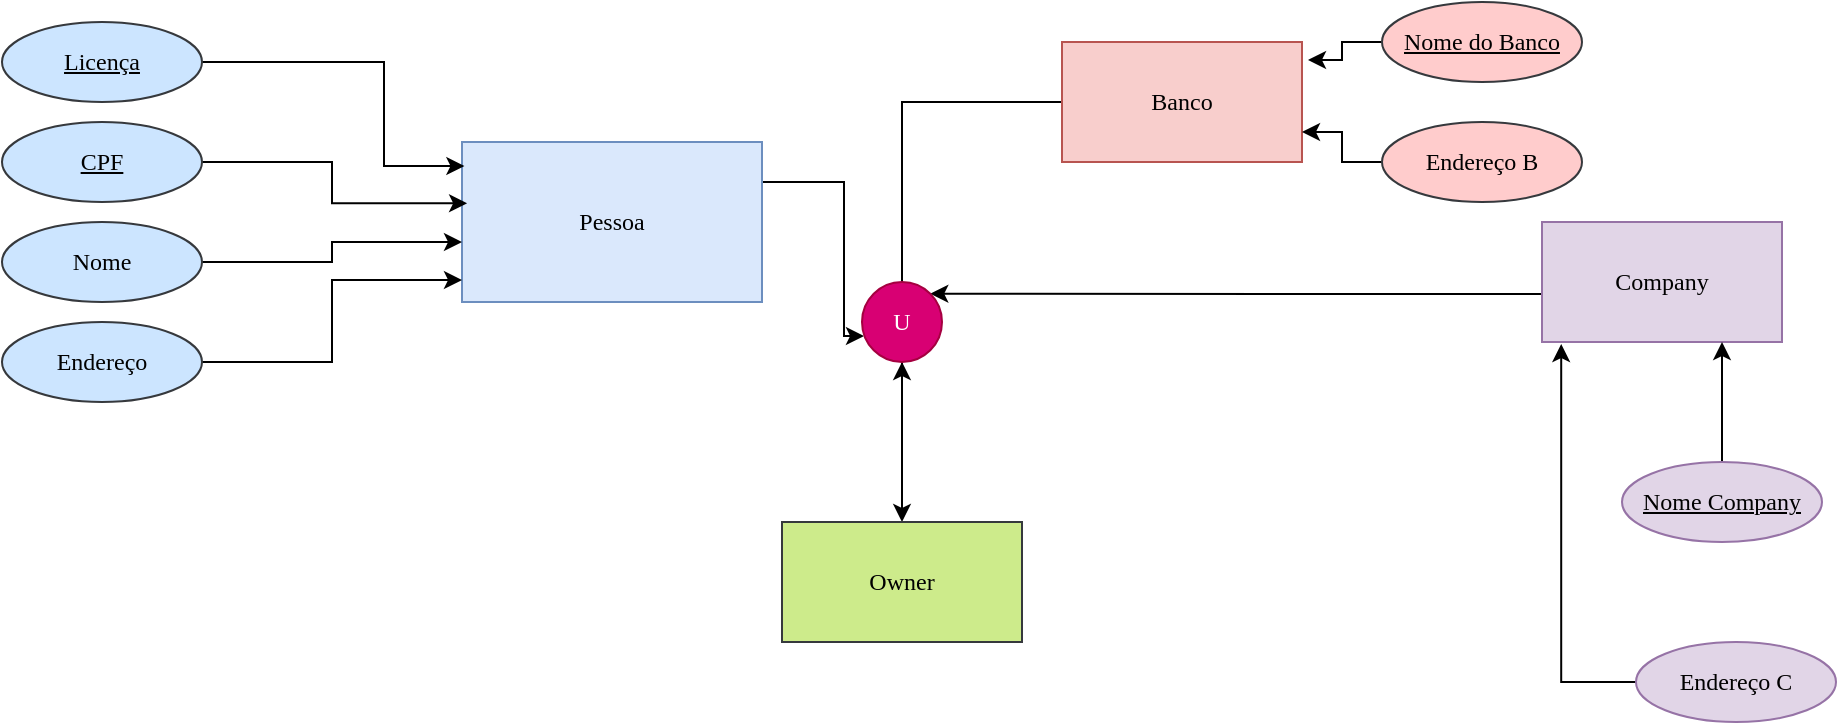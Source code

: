 <mxfile version="20.2.7" type="github"><diagram id="xz9qLdkSwO25bBrm6wnm" name="Página-1"><mxGraphModel dx="1021" dy="529" grid="1" gridSize="10" guides="1" tooltips="1" connect="1" arrows="1" fold="1" page="1" pageScale="1" pageWidth="827" pageHeight="1169" math="0" shadow="0"><root><mxCell id="0"/><mxCell id="1" parent="0"/><mxCell id="TR0QHXEJedXVdYTKlSn2-9" style="edgeStyle=orthogonalEdgeStyle;rounded=0;orthogonalLoop=1;jettySize=auto;html=1;entryX=0.025;entryY=0.675;entryDx=0;entryDy=0;entryPerimeter=0;fontFamily=Times New Roman;" edge="1" parent="1" source="TR0QHXEJedXVdYTKlSn2-1" target="TR0QHXEJedXVdYTKlSn2-4"><mxGeometry relative="1" as="geometry"><Array as="points"><mxPoint x="431" y="90"/></Array></mxGeometry></mxCell><mxCell id="TR0QHXEJedXVdYTKlSn2-1" value="Pessoa" style="rounded=0;whiteSpace=wrap;html=1;fillColor=#dae8fc;strokeColor=#6c8ebf;fontFamily=Times New Roman;" vertex="1" parent="1"><mxGeometry x="240" y="70" width="150" height="80" as="geometry"/></mxCell><mxCell id="TR0QHXEJedXVdYTKlSn2-10" style="edgeStyle=orthogonalEdgeStyle;rounded=0;orthogonalLoop=1;jettySize=auto;html=1;fontFamily=Times New Roman;" edge="1" parent="1" source="TR0QHXEJedXVdYTKlSn2-2" target="TR0QHXEJedXVdYTKlSn2-4"><mxGeometry relative="1" as="geometry"><Array as="points"><mxPoint x="460" y="50"/><mxPoint x="460" y="250"/></Array></mxGeometry></mxCell><mxCell id="TR0QHXEJedXVdYTKlSn2-2" value="Banco" style="rounded=0;whiteSpace=wrap;html=1;fontFamily=Times New Roman;fillColor=#f8cecc;strokeColor=#b85450;" vertex="1" parent="1"><mxGeometry x="540" y="20" width="120" height="60" as="geometry"/></mxCell><mxCell id="TR0QHXEJedXVdYTKlSn2-27" style="edgeStyle=orthogonalEdgeStyle;rounded=0;orthogonalLoop=1;jettySize=auto;html=1;entryX=1;entryY=0;entryDx=0;entryDy=0;fontFamily=Times New Roman;" edge="1" parent="1" source="TR0QHXEJedXVdYTKlSn2-3" target="TR0QHXEJedXVdYTKlSn2-4"><mxGeometry relative="1" as="geometry"><Array as="points"><mxPoint x="710" y="146"/><mxPoint x="710" y="146"/></Array></mxGeometry></mxCell><mxCell id="TR0QHXEJedXVdYTKlSn2-3" value="Company" style="rounded=0;whiteSpace=wrap;html=1;fontFamily=Times New Roman;fillColor=#e1d5e7;strokeColor=#9673a6;" vertex="1" parent="1"><mxGeometry x="780" y="110" width="120" height="60" as="geometry"/></mxCell><mxCell id="TR0QHXEJedXVdYTKlSn2-13" style="edgeStyle=orthogonalEdgeStyle;rounded=0;orthogonalLoop=1;jettySize=auto;html=1;exitX=0.5;exitY=1;exitDx=0;exitDy=0;entryX=0.5;entryY=0;entryDx=0;entryDy=0;fontFamily=Times New Roman;" edge="1" parent="1" source="TR0QHXEJedXVdYTKlSn2-4" target="TR0QHXEJedXVdYTKlSn2-12"><mxGeometry relative="1" as="geometry"/></mxCell><mxCell id="TR0QHXEJedXVdYTKlSn2-4" value="U" style="ellipse;whiteSpace=wrap;html=1;aspect=fixed;fontFamily=Times New Roman;fillColor=#d80073;fontColor=#ffffff;strokeColor=#A50040;" vertex="1" parent="1"><mxGeometry x="440" y="140" width="40" height="40" as="geometry"/></mxCell><mxCell id="TR0QHXEJedXVdYTKlSn2-12" value="Owner" style="rounded=0;whiteSpace=wrap;html=1;fontFamily=Times New Roman;fillColor=#cdeb8b;strokeColor=#36393d;" vertex="1" parent="1"><mxGeometry x="400" y="260" width="120" height="60" as="geometry"/></mxCell><mxCell id="TR0QHXEJedXVdYTKlSn2-18" style="edgeStyle=orthogonalEdgeStyle;rounded=0;orthogonalLoop=1;jettySize=auto;html=1;entryX=0.008;entryY=0.15;entryDx=0;entryDy=0;entryPerimeter=0;fontFamily=Times New Roman;" edge="1" parent="1" source="TR0QHXEJedXVdYTKlSn2-14" target="TR0QHXEJedXVdYTKlSn2-1"><mxGeometry relative="1" as="geometry"><Array as="points"><mxPoint x="201" y="30"/></Array></mxGeometry></mxCell><mxCell id="TR0QHXEJedXVdYTKlSn2-14" value="Licença" style="ellipse;whiteSpace=wrap;html=1;align=center;fontStyle=4;fontFamily=Times New Roman;fillColor=#cce5ff;strokeColor=#36393d;" vertex="1" parent="1"><mxGeometry x="10" y="10" width="100" height="40" as="geometry"/></mxCell><mxCell id="TR0QHXEJedXVdYTKlSn2-19" style="edgeStyle=orthogonalEdgeStyle;rounded=0;orthogonalLoop=1;jettySize=auto;html=1;entryX=0.017;entryY=0.383;entryDx=0;entryDy=0;entryPerimeter=0;fontFamily=Times New Roman;" edge="1" parent="1" source="TR0QHXEJedXVdYTKlSn2-15" target="TR0QHXEJedXVdYTKlSn2-1"><mxGeometry relative="1" as="geometry"/></mxCell><mxCell id="TR0QHXEJedXVdYTKlSn2-15" value="CPF" style="ellipse;whiteSpace=wrap;html=1;align=center;fontStyle=4;fontFamily=Times New Roman;fillColor=#cce5ff;strokeColor=#36393d;" vertex="1" parent="1"><mxGeometry x="10" y="60" width="100" height="40" as="geometry"/></mxCell><mxCell id="TR0QHXEJedXVdYTKlSn2-22" style="edgeStyle=orthogonalEdgeStyle;rounded=0;orthogonalLoop=1;jettySize=auto;html=1;entryX=0;entryY=0.625;entryDx=0;entryDy=0;fontFamily=Times New Roman;entryPerimeter=0;" edge="1" parent="1" source="TR0QHXEJedXVdYTKlSn2-16" target="TR0QHXEJedXVdYTKlSn2-1"><mxGeometry relative="1" as="geometry"/></mxCell><mxCell id="TR0QHXEJedXVdYTKlSn2-16" value="Nome" style="ellipse;whiteSpace=wrap;html=1;align=center;fontFamily=Times New Roman;fillColor=#cce5ff;strokeColor=#36393d;" vertex="1" parent="1"><mxGeometry x="10" y="110" width="100" height="40" as="geometry"/></mxCell><mxCell id="TR0QHXEJedXVdYTKlSn2-21" style="edgeStyle=orthogonalEdgeStyle;rounded=0;orthogonalLoop=1;jettySize=auto;html=1;fontFamily=Times New Roman;entryX=0;entryY=0.863;entryDx=0;entryDy=0;entryPerimeter=0;" edge="1" parent="1" source="TR0QHXEJedXVdYTKlSn2-17" target="TR0QHXEJedXVdYTKlSn2-1"><mxGeometry relative="1" as="geometry"><mxPoint x="200" y="140" as="targetPoint"/></mxGeometry></mxCell><mxCell id="TR0QHXEJedXVdYTKlSn2-17" value="Endereço" style="ellipse;whiteSpace=wrap;html=1;align=center;fontFamily=Times New Roman;fillColor=#cce5ff;strokeColor=#36393d;" vertex="1" parent="1"><mxGeometry x="10" y="160" width="100" height="40" as="geometry"/></mxCell><mxCell id="TR0QHXEJedXVdYTKlSn2-25" style="edgeStyle=orthogonalEdgeStyle;rounded=0;orthogonalLoop=1;jettySize=auto;html=1;entryX=1.025;entryY=0.15;entryDx=0;entryDy=0;entryPerimeter=0;fontFamily=Times New Roman;" edge="1" parent="1" source="TR0QHXEJedXVdYTKlSn2-23" target="TR0QHXEJedXVdYTKlSn2-2"><mxGeometry relative="1" as="geometry"/></mxCell><mxCell id="TR0QHXEJedXVdYTKlSn2-23" value="Nome do Banco" style="ellipse;whiteSpace=wrap;html=1;align=center;fontStyle=4;fontFamily=Times New Roman;fillColor=#ffcccc;strokeColor=#36393d;" vertex="1" parent="1"><mxGeometry x="700" width="100" height="40" as="geometry"/></mxCell><mxCell id="TR0QHXEJedXVdYTKlSn2-26" style="edgeStyle=orthogonalEdgeStyle;rounded=0;orthogonalLoop=1;jettySize=auto;html=1;entryX=1;entryY=0.75;entryDx=0;entryDy=0;fontFamily=Times New Roman;" edge="1" parent="1" source="TR0QHXEJedXVdYTKlSn2-24" target="TR0QHXEJedXVdYTKlSn2-2"><mxGeometry relative="1" as="geometry"/></mxCell><mxCell id="TR0QHXEJedXVdYTKlSn2-24" value="Endereço B" style="ellipse;whiteSpace=wrap;html=1;align=center;fontFamily=Times New Roman;fillColor=#ffcccc;strokeColor=#36393d;" vertex="1" parent="1"><mxGeometry x="700" y="60" width="100" height="40" as="geometry"/></mxCell><mxCell id="TR0QHXEJedXVdYTKlSn2-31" style="edgeStyle=orthogonalEdgeStyle;rounded=0;orthogonalLoop=1;jettySize=auto;html=1;entryX=0.08;entryY=1.017;entryDx=0;entryDy=0;entryPerimeter=0;fontFamily=Times New Roman;" edge="1" parent="1" source="TR0QHXEJedXVdYTKlSn2-28" target="TR0QHXEJedXVdYTKlSn2-3"><mxGeometry relative="1" as="geometry"><Array as="points"><mxPoint x="790" y="340"/></Array></mxGeometry></mxCell><mxCell id="TR0QHXEJedXVdYTKlSn2-28" value="Endereço C" style="ellipse;whiteSpace=wrap;html=1;align=center;fontFamily=Times New Roman;fillColor=#e1d5e7;strokeColor=#9673a6;" vertex="1" parent="1"><mxGeometry x="827" y="320" width="100" height="40" as="geometry"/></mxCell><mxCell id="TR0QHXEJedXVdYTKlSn2-30" style="edgeStyle=orthogonalEdgeStyle;rounded=0;orthogonalLoop=1;jettySize=auto;html=1;entryX=0.75;entryY=1;entryDx=0;entryDy=0;fontFamily=Times New Roman;" edge="1" parent="1" source="TR0QHXEJedXVdYTKlSn2-29" target="TR0QHXEJedXVdYTKlSn2-3"><mxGeometry relative="1" as="geometry"/></mxCell><mxCell id="TR0QHXEJedXVdYTKlSn2-29" value="Nome Company" style="ellipse;whiteSpace=wrap;html=1;align=center;fontStyle=4;fontFamily=Times New Roman;fillColor=#e1d5e7;strokeColor=#9673a6;" vertex="1" parent="1"><mxGeometry x="820" y="230" width="100" height="40" as="geometry"/></mxCell></root></mxGraphModel></diagram></mxfile>